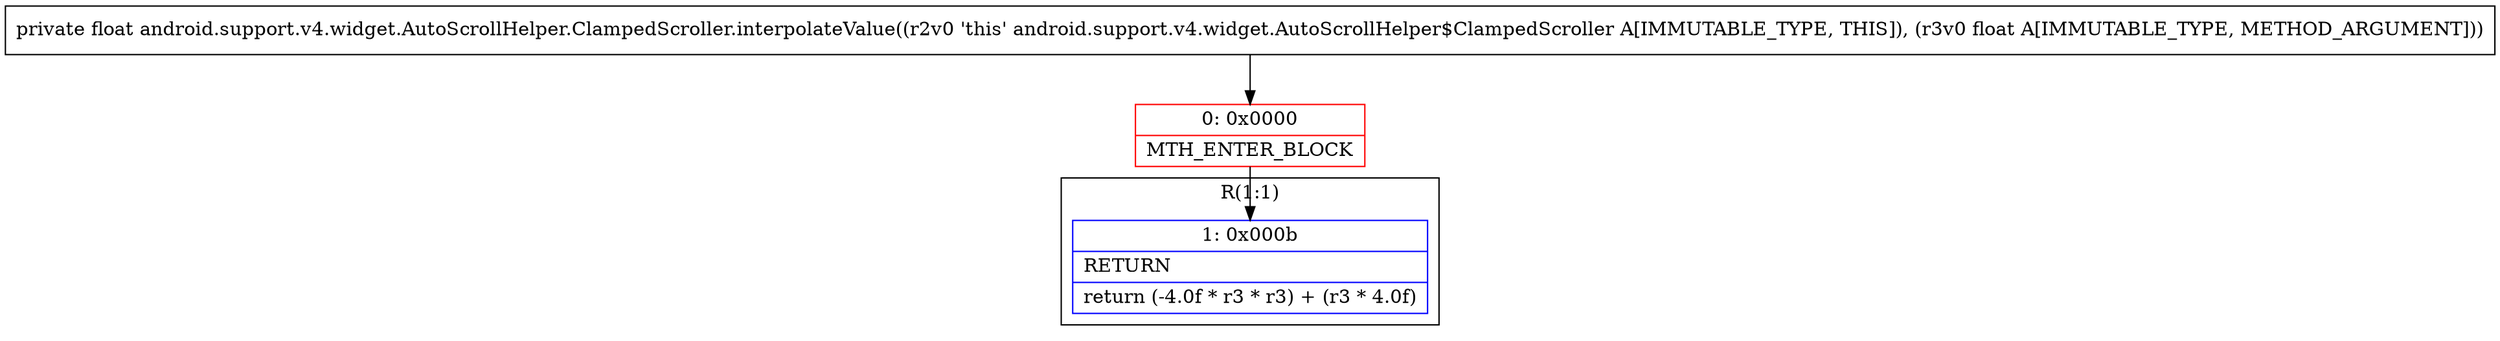 digraph "CFG forandroid.support.v4.widget.AutoScrollHelper.ClampedScroller.interpolateValue(F)F" {
subgraph cluster_Region_2010898819 {
label = "R(1:1)";
node [shape=record,color=blue];
Node_1 [shape=record,label="{1\:\ 0x000b|RETURN\l|return (\-4.0f * r3 * r3) + (r3 * 4.0f)\l}"];
}
Node_0 [shape=record,color=red,label="{0\:\ 0x0000|MTH_ENTER_BLOCK\l}"];
MethodNode[shape=record,label="{private float android.support.v4.widget.AutoScrollHelper.ClampedScroller.interpolateValue((r2v0 'this' android.support.v4.widget.AutoScrollHelper$ClampedScroller A[IMMUTABLE_TYPE, THIS]), (r3v0 float A[IMMUTABLE_TYPE, METHOD_ARGUMENT])) }"];
MethodNode -> Node_0;
Node_0 -> Node_1;
}

